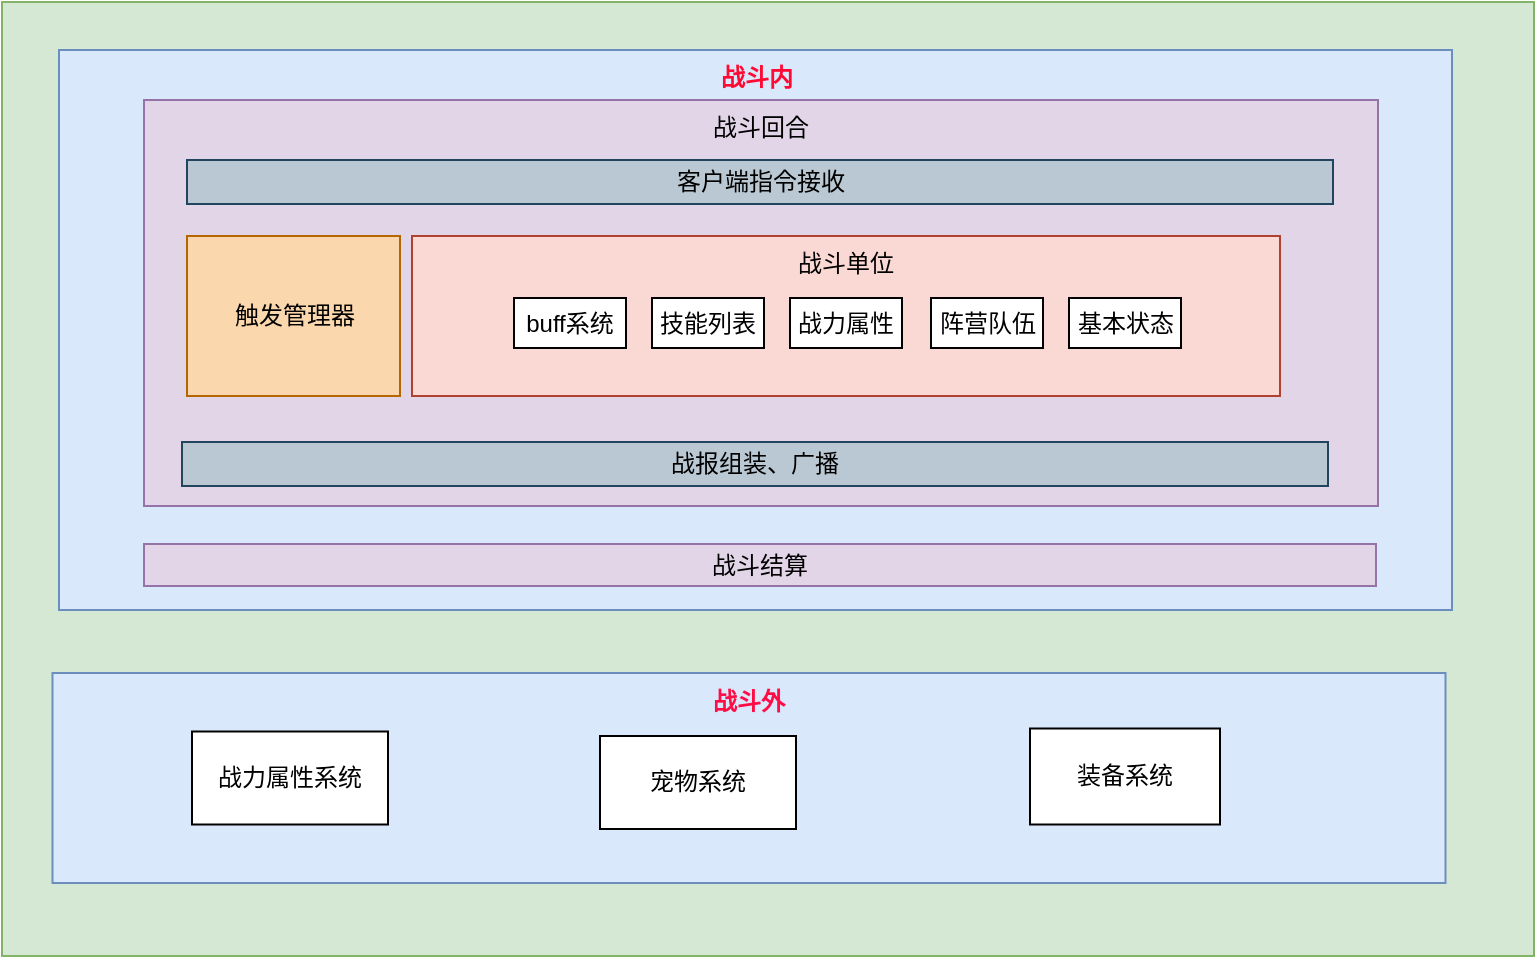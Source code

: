 <mxfile version="20.3.7" type="github">
  <diagram id="DCQTpSnvQqqdHSPU8Su_" name="第 1 页">
    <mxGraphModel dx="981" dy="526" grid="0" gridSize="10" guides="1" tooltips="1" connect="1" arrows="1" fold="1" page="1" pageScale="1" pageWidth="827" pageHeight="1169" background="none" math="0" shadow="0">
      <root>
        <mxCell id="0" />
        <mxCell id="1" parent="0" />
        <mxCell id="J65oYaziSaqW7BmbICTs-1" value="" style="rounded=0;whiteSpace=wrap;html=1;fillColor=#d5e8d4;strokeColor=#82b366;" vertex="1" parent="1">
          <mxGeometry x="37" y="21" width="766" height="477" as="geometry" />
        </mxCell>
        <mxCell id="J65oYaziSaqW7BmbICTs-4" value="&lt;font color=&quot;#ff0a33&quot;&gt;战斗内&lt;/font&gt;" style="rounded=0;whiteSpace=wrap;html=1;fillColor=#dae8fc;strokeColor=#6c8ebf;verticalAlign=top;fontStyle=1" vertex="1" parent="1">
          <mxGeometry x="65.5" y="45" width="696.5" height="280" as="geometry" />
        </mxCell>
        <mxCell id="J65oYaziSaqW7BmbICTs-9" value="战斗回合" style="rounded=0;whiteSpace=wrap;html=1;fillColor=#e1d5e7;strokeColor=#9673a6;verticalAlign=top;" vertex="1" parent="1">
          <mxGeometry x="108" y="70" width="617" height="203" as="geometry" />
        </mxCell>
        <mxCell id="J65oYaziSaqW7BmbICTs-10" value="&lt;b&gt;&lt;font color=&quot;#ff0d45&quot;&gt;战斗外&lt;/font&gt;&lt;/b&gt;" style="rounded=0;whiteSpace=wrap;html=1;fillColor=#dae8fc;strokeColor=#6c8ebf;verticalAlign=top;" vertex="1" parent="1">
          <mxGeometry x="62.25" y="356.5" width="696.5" height="105" as="geometry" />
        </mxCell>
        <mxCell id="J65oYaziSaqW7BmbICTs-12" value="战力属性系统" style="rounded=0;whiteSpace=wrap;html=1;" vertex="1" parent="1">
          <mxGeometry x="132" y="385.75" width="98" height="46.5" as="geometry" />
        </mxCell>
        <mxCell id="J65oYaziSaqW7BmbICTs-14" value="宠物系统" style="rounded=0;whiteSpace=wrap;html=1;" vertex="1" parent="1">
          <mxGeometry x="336" y="388" width="98" height="46.5" as="geometry" />
        </mxCell>
        <mxCell id="J65oYaziSaqW7BmbICTs-17" value="装备系统" style="rounded=0;whiteSpace=wrap;html=1;" vertex="1" parent="1">
          <mxGeometry x="551" y="384.25" width="95" height="48" as="geometry" />
        </mxCell>
        <mxCell id="J65oYaziSaqW7BmbICTs-21" value="战报组装、广播" style="rounded=0;whiteSpace=wrap;html=1;fillColor=#bac8d3;strokeColor=#23445d;" vertex="1" parent="1">
          <mxGeometry x="127" y="241" width="573" height="22" as="geometry" />
        </mxCell>
        <mxCell id="J65oYaziSaqW7BmbICTs-27" value="战斗结算" style="rounded=0;whiteSpace=wrap;html=1;fillColor=#e1d5e7;strokeColor=#9673a6;" vertex="1" parent="1">
          <mxGeometry x="108" y="292" width="616" height="21" as="geometry" />
        </mxCell>
        <mxCell id="J65oYaziSaqW7BmbICTs-39" value="战斗单位" style="rounded=0;whiteSpace=wrap;html=1;verticalAlign=top;align=center;fillColor=#fad9d5;strokeColor=#ae4132;" vertex="1" parent="1">
          <mxGeometry x="242" y="138" width="434" height="80" as="geometry" />
        </mxCell>
        <mxCell id="J65oYaziSaqW7BmbICTs-40" value="buff系统" style="rounded=0;whiteSpace=wrap;html=1;fontColor=#000000;" vertex="1" parent="1">
          <mxGeometry x="293" y="169" width="56" height="25" as="geometry" />
        </mxCell>
        <mxCell id="J65oYaziSaqW7BmbICTs-44" value="技能列表" style="rounded=0;whiteSpace=wrap;html=1;fontColor=#000000;" vertex="1" parent="1">
          <mxGeometry x="362" y="169" width="56" height="25" as="geometry" />
        </mxCell>
        <mxCell id="J65oYaziSaqW7BmbICTs-46" value="战力属性" style="rounded=0;whiteSpace=wrap;html=1;fontColor=#000000;" vertex="1" parent="1">
          <mxGeometry x="431" y="169" width="56" height="25" as="geometry" />
        </mxCell>
        <mxCell id="J65oYaziSaqW7BmbICTs-48" value="阵营队伍" style="rounded=0;whiteSpace=wrap;html=1;fontColor=#000000;" vertex="1" parent="1">
          <mxGeometry x="501.5" y="169" width="56" height="25" as="geometry" />
        </mxCell>
        <mxCell id="J65oYaziSaqW7BmbICTs-50" value="基本状态" style="rounded=0;whiteSpace=wrap;html=1;fontColor=#000000;" vertex="1" parent="1">
          <mxGeometry x="570.5" y="169" width="56" height="25" as="geometry" />
        </mxCell>
        <mxCell id="J65oYaziSaqW7BmbICTs-53" value="客户端指令接收" style="rounded=0;whiteSpace=wrap;html=1;fillColor=#bac8d3;strokeColor=#23445d;" vertex="1" parent="1">
          <mxGeometry x="129.5" y="100" width="573" height="22" as="geometry" />
        </mxCell>
        <mxCell id="J65oYaziSaqW7BmbICTs-54" value="触发管理器" style="rounded=0;whiteSpace=wrap;html=1;fillColor=#fad7ac;strokeColor=#b46504;" vertex="1" parent="1">
          <mxGeometry x="129.5" y="138" width="106.5" height="80" as="geometry" />
        </mxCell>
      </root>
    </mxGraphModel>
  </diagram>
</mxfile>
